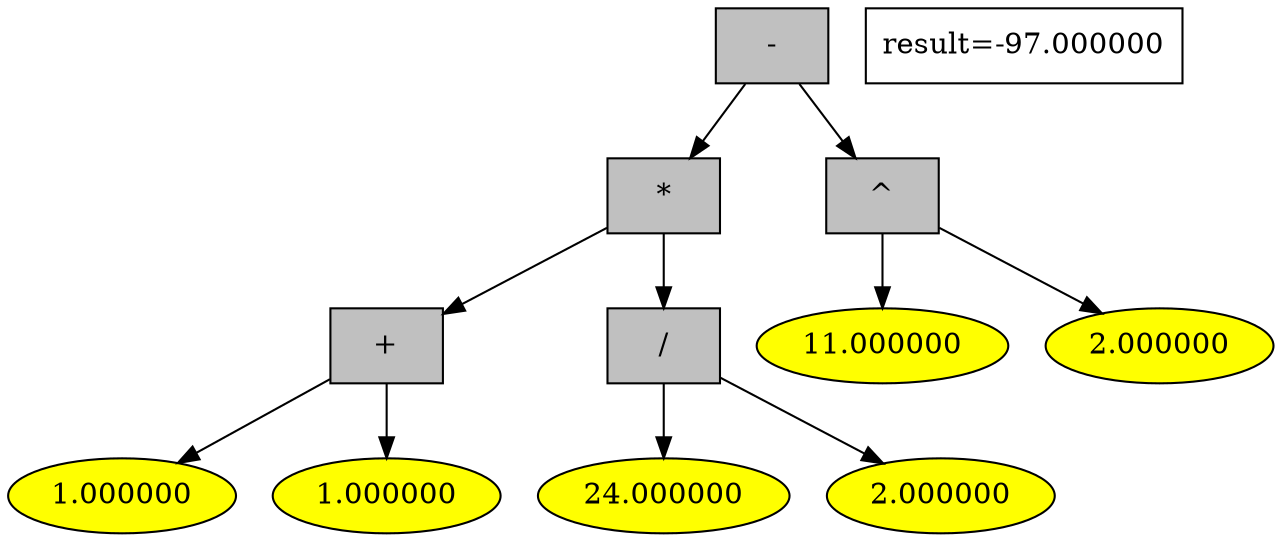 digraph G {
7 [style = filled, label="-", shape = box, fillcolor="grey"];
7->3;
3 [style = filled, label="*", shape = box, fillcolor="grey"];
3->1;
1 [style = filled, label="+", shape = box, fillcolor="grey"];
1->0;
0 [style = filled, label="1.000000", fillcolor="yellow"];
1->2;
2 [style = filled, label="1.000000", fillcolor="yellow"];
3->5;
5 [style = filled, label="/", shape = box, fillcolor="grey"];
5->4;
4 [style = filled, label="24.000000", fillcolor="yellow"];
5->6;
6 [style = filled, label="2.000000", fillcolor="yellow"];
7->9;
9 [style = filled, label="^", shape = box, fillcolor="grey"];
9->8;
8 [style = filled, label="11.000000", fillcolor="yellow"];
9->10;
10 [style = filled, label="2.000000", fillcolor="yellow"];
"result=-97.000000" [shape=box];
}
